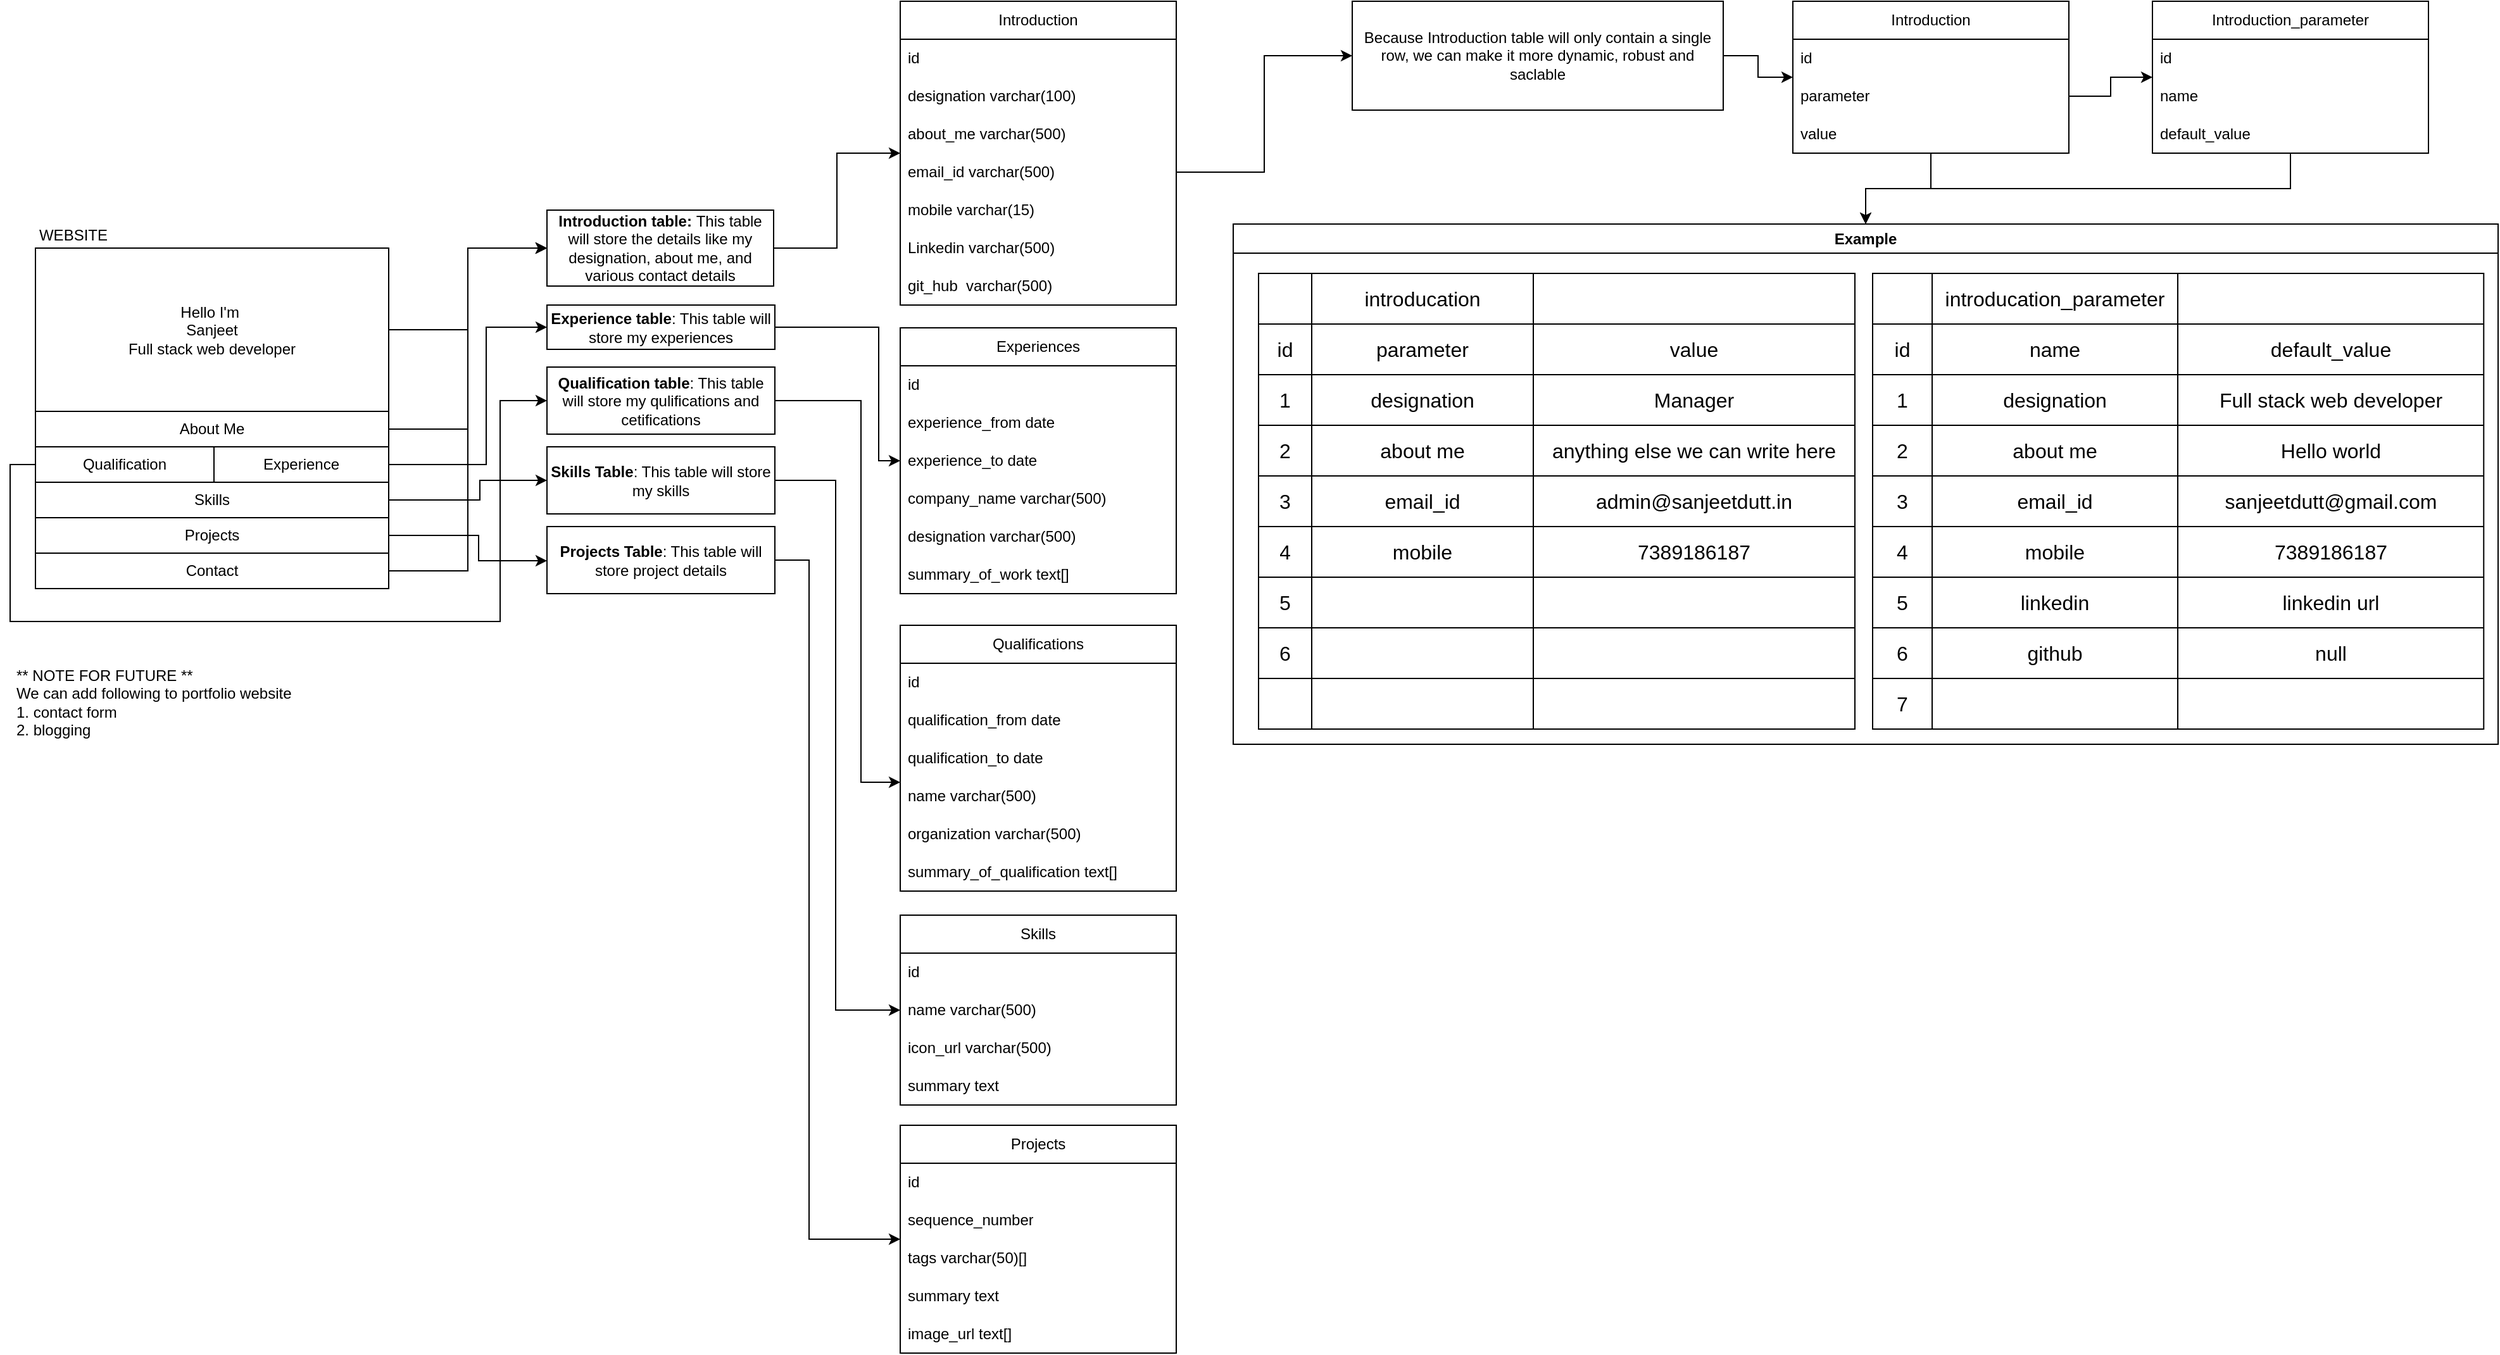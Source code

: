 <mxfile version="20.8.23" type="github">
  <diagram name="Page-1" id="Ujv4KCk9p_dzYKIpZMGY">
    <mxGraphModel dx="2903" dy="1485" grid="0" gridSize="10" guides="1" tooltips="1" connect="1" arrows="1" fold="1" page="0" pageScale="1" pageWidth="850" pageHeight="1100" math="0" shadow="0">
      <root>
        <mxCell id="0" />
        <mxCell id="1" parent="0" />
        <mxCell id="hCdEbCfftFfayXPtqMoT-12" style="edgeStyle=orthogonalEdgeStyle;rounded=0;orthogonalLoop=1;jettySize=auto;html=1;entryX=0;entryY=0.5;entryDx=0;entryDy=0;" edge="1" parent="1" source="hCdEbCfftFfayXPtqMoT-1" target="hCdEbCfftFfayXPtqMoT-11">
          <mxGeometry relative="1" as="geometry" />
        </mxCell>
        <mxCell id="hCdEbCfftFfayXPtqMoT-1" value="Hello I&#39;m&amp;nbsp;&lt;br&gt;Sanjeet&lt;br&gt;Full stack web developer" style="rounded=0;whiteSpace=wrap;html=1;" vertex="1" parent="1">
          <mxGeometry x="-39" y="117" width="279" height="129" as="geometry" />
        </mxCell>
        <mxCell id="hCdEbCfftFfayXPtqMoT-2" value="WEBSITE" style="text;html=1;strokeColor=none;fillColor=none;align=center;verticalAlign=middle;whiteSpace=wrap;rounded=0;" vertex="1" parent="1">
          <mxGeometry x="-39" y="92" width="60" height="30" as="geometry" />
        </mxCell>
        <mxCell id="hCdEbCfftFfayXPtqMoT-13" style="edgeStyle=orthogonalEdgeStyle;rounded=0;orthogonalLoop=1;jettySize=auto;html=1;entryX=0;entryY=0.5;entryDx=0;entryDy=0;" edge="1" parent="1" source="hCdEbCfftFfayXPtqMoT-3" target="hCdEbCfftFfayXPtqMoT-11">
          <mxGeometry relative="1" as="geometry" />
        </mxCell>
        <mxCell id="hCdEbCfftFfayXPtqMoT-3" value="About Me" style="rounded=0;whiteSpace=wrap;html=1;" vertex="1" parent="1">
          <mxGeometry x="-39" y="246" width="279" height="28" as="geometry" />
        </mxCell>
        <mxCell id="hCdEbCfftFfayXPtqMoT-20" style="edgeStyle=orthogonalEdgeStyle;rounded=0;orthogonalLoop=1;jettySize=auto;html=1;entryX=0;entryY=0.5;entryDx=0;entryDy=0;" edge="1" parent="1" source="hCdEbCfftFfayXPtqMoT-4" target="hCdEbCfftFfayXPtqMoT-19">
          <mxGeometry relative="1" as="geometry">
            <Array as="points">
              <mxPoint x="-59" y="288" />
              <mxPoint x="-59" y="412" />
              <mxPoint x="328" y="412" />
              <mxPoint x="328" y="238" />
            </Array>
          </mxGeometry>
        </mxCell>
        <mxCell id="hCdEbCfftFfayXPtqMoT-4" value="Qualification" style="rounded=0;whiteSpace=wrap;html=1;" vertex="1" parent="1">
          <mxGeometry x="-39" y="274" width="141" height="28" as="geometry" />
        </mxCell>
        <mxCell id="hCdEbCfftFfayXPtqMoT-18" style="edgeStyle=orthogonalEdgeStyle;rounded=0;orthogonalLoop=1;jettySize=auto;html=1;entryX=0;entryY=0.5;entryDx=0;entryDy=0;" edge="1" parent="1" source="hCdEbCfftFfayXPtqMoT-5" target="hCdEbCfftFfayXPtqMoT-17">
          <mxGeometry relative="1" as="geometry">
            <Array as="points">
              <mxPoint x="317" y="288" />
              <mxPoint x="317" y="180" />
            </Array>
          </mxGeometry>
        </mxCell>
        <mxCell id="hCdEbCfftFfayXPtqMoT-5" value="Experience" style="rounded=0;whiteSpace=wrap;html=1;" vertex="1" parent="1">
          <mxGeometry x="102" y="274" width="138" height="28" as="geometry" />
        </mxCell>
        <mxCell id="hCdEbCfftFfayXPtqMoT-23" style="edgeStyle=orthogonalEdgeStyle;rounded=0;orthogonalLoop=1;jettySize=auto;html=1;entryX=0;entryY=0.5;entryDx=0;entryDy=0;" edge="1" parent="1" source="hCdEbCfftFfayXPtqMoT-6" target="hCdEbCfftFfayXPtqMoT-21">
          <mxGeometry relative="1" as="geometry">
            <Array as="points">
              <mxPoint x="312" y="316" />
              <mxPoint x="312" y="300" />
            </Array>
          </mxGeometry>
        </mxCell>
        <mxCell id="hCdEbCfftFfayXPtqMoT-6" value="Skills" style="rounded=0;whiteSpace=wrap;html=1;" vertex="1" parent="1">
          <mxGeometry x="-39" y="302" width="279" height="28" as="geometry" />
        </mxCell>
        <mxCell id="hCdEbCfftFfayXPtqMoT-24" style="edgeStyle=orthogonalEdgeStyle;rounded=0;orthogonalLoop=1;jettySize=auto;html=1;" edge="1" parent="1" source="hCdEbCfftFfayXPtqMoT-7" target="hCdEbCfftFfayXPtqMoT-22">
          <mxGeometry relative="1" as="geometry">
            <Array as="points">
              <mxPoint x="311" y="344" />
              <mxPoint x="311" y="364" />
            </Array>
          </mxGeometry>
        </mxCell>
        <mxCell id="hCdEbCfftFfayXPtqMoT-7" value="Projects" style="rounded=0;whiteSpace=wrap;html=1;" vertex="1" parent="1">
          <mxGeometry x="-39" y="330" width="279" height="28" as="geometry" />
        </mxCell>
        <mxCell id="hCdEbCfftFfayXPtqMoT-16" style="edgeStyle=orthogonalEdgeStyle;rounded=0;orthogonalLoop=1;jettySize=auto;html=1;entryX=0;entryY=0.5;entryDx=0;entryDy=0;" edge="1" parent="1" source="hCdEbCfftFfayXPtqMoT-8" target="hCdEbCfftFfayXPtqMoT-11">
          <mxGeometry relative="1" as="geometry" />
        </mxCell>
        <mxCell id="hCdEbCfftFfayXPtqMoT-8" value="Contact" style="rounded=0;whiteSpace=wrap;html=1;" vertex="1" parent="1">
          <mxGeometry x="-39" y="358" width="279" height="28" as="geometry" />
        </mxCell>
        <mxCell id="hCdEbCfftFfayXPtqMoT-45" style="edgeStyle=orthogonalEdgeStyle;rounded=0;orthogonalLoop=1;jettySize=auto;html=1;" edge="1" parent="1" source="hCdEbCfftFfayXPtqMoT-11" target="hCdEbCfftFfayXPtqMoT-32">
          <mxGeometry relative="1" as="geometry" />
        </mxCell>
        <mxCell id="hCdEbCfftFfayXPtqMoT-11" value="&lt;b&gt;Introduction table: &lt;/b&gt;This table will store the details like my designation, about me, and various contact details" style="whiteSpace=wrap;html=1;rounded=0;" vertex="1" parent="1">
          <mxGeometry x="365" y="87" width="179" height="60" as="geometry" />
        </mxCell>
        <mxCell id="hCdEbCfftFfayXPtqMoT-55" style="edgeStyle=orthogonalEdgeStyle;rounded=0;orthogonalLoop=1;jettySize=auto;html=1;" edge="1" parent="1" source="hCdEbCfftFfayXPtqMoT-17" target="hCdEbCfftFfayXPtqMoT-46">
          <mxGeometry relative="1" as="geometry">
            <Array as="points">
              <mxPoint x="627" y="179" />
              <mxPoint x="627" y="285" />
            </Array>
          </mxGeometry>
        </mxCell>
        <mxCell id="hCdEbCfftFfayXPtqMoT-17" value="&lt;b&gt;Experience table&lt;/b&gt;: This table will store my experiences" style="whiteSpace=wrap;html=1;rounded=0;" vertex="1" parent="1">
          <mxGeometry x="365" y="162" width="180" height="35" as="geometry" />
        </mxCell>
        <mxCell id="hCdEbCfftFfayXPtqMoT-63" style="edgeStyle=orthogonalEdgeStyle;rounded=0;orthogonalLoop=1;jettySize=auto;html=1;" edge="1" parent="1" source="hCdEbCfftFfayXPtqMoT-19" target="hCdEbCfftFfayXPtqMoT-56">
          <mxGeometry relative="1" as="geometry">
            <Array as="points">
              <mxPoint x="613" y="237" />
              <mxPoint x="613" y="539" />
            </Array>
          </mxGeometry>
        </mxCell>
        <mxCell id="hCdEbCfftFfayXPtqMoT-19" value="&lt;b&gt;Qualification table&lt;/b&gt;: This table will store my qulifications and cetifications" style="whiteSpace=wrap;html=1;rounded=0;" vertex="1" parent="1">
          <mxGeometry x="365" y="211" width="180" height="53" as="geometry" />
        </mxCell>
        <mxCell id="hCdEbCfftFfayXPtqMoT-71" style="edgeStyle=orthogonalEdgeStyle;rounded=0;orthogonalLoop=1;jettySize=auto;html=1;" edge="1" parent="1" source="hCdEbCfftFfayXPtqMoT-21" target="hCdEbCfftFfayXPtqMoT-64">
          <mxGeometry relative="1" as="geometry">
            <Array as="points">
              <mxPoint x="593" y="300" />
              <mxPoint x="593" y="719" />
            </Array>
          </mxGeometry>
        </mxCell>
        <mxCell id="hCdEbCfftFfayXPtqMoT-21" value="&lt;b&gt;Skills Table&lt;/b&gt;: This table will store my skills" style="whiteSpace=wrap;html=1;rounded=0;" vertex="1" parent="1">
          <mxGeometry x="365" y="274" width="180" height="53" as="geometry" />
        </mxCell>
        <mxCell id="hCdEbCfftFfayXPtqMoT-78" style="edgeStyle=orthogonalEdgeStyle;rounded=0;orthogonalLoop=1;jettySize=auto;html=1;" edge="1" parent="1" source="hCdEbCfftFfayXPtqMoT-22" target="hCdEbCfftFfayXPtqMoT-72">
          <mxGeometry relative="1" as="geometry">
            <Array as="points">
              <mxPoint x="572" y="364" />
              <mxPoint x="572" y="900" />
            </Array>
          </mxGeometry>
        </mxCell>
        <mxCell id="hCdEbCfftFfayXPtqMoT-22" value="&lt;b&gt;Projects Table&lt;/b&gt;: This table will store project details" style="whiteSpace=wrap;html=1;rounded=0;" vertex="1" parent="1">
          <mxGeometry x="365" y="337" width="180" height="53" as="geometry" />
        </mxCell>
        <mxCell id="hCdEbCfftFfayXPtqMoT-25" value="** NOTE FOR FUTURE **&lt;br&gt;We can add following to portfolio website&lt;br&gt;1. contact form&lt;br&gt;2. blogging" style="text;html=1;strokeColor=none;fillColor=none;align=left;verticalAlign=middle;whiteSpace=wrap;rounded=0;" vertex="1" parent="1">
          <mxGeometry x="-56" y="426" width="347" height="100" as="geometry" />
        </mxCell>
        <mxCell id="hCdEbCfftFfayXPtqMoT-32" value="Introduction" style="swimlane;fontStyle=0;childLayout=stackLayout;horizontal=1;startSize=30;horizontalStack=0;resizeParent=1;resizeParentMax=0;resizeLast=0;collapsible=1;marginBottom=0;whiteSpace=wrap;html=1;" vertex="1" parent="1">
          <mxGeometry x="644" y="-78" width="218" height="240" as="geometry">
            <mxRectangle x="644" y="-78" width="98" height="30" as="alternateBounds" />
          </mxGeometry>
        </mxCell>
        <mxCell id="hCdEbCfftFfayXPtqMoT-33" value="id&lt;br&gt;" style="text;strokeColor=none;fillColor=none;align=left;verticalAlign=middle;spacingLeft=4;spacingRight=4;overflow=hidden;points=[[0,0.5],[1,0.5]];portConstraint=eastwest;rotatable=0;whiteSpace=wrap;html=1;" vertex="1" parent="hCdEbCfftFfayXPtqMoT-32">
          <mxGeometry y="30" width="218" height="30" as="geometry" />
        </mxCell>
        <mxCell id="hCdEbCfftFfayXPtqMoT-34" value="designation varchar(100)" style="text;strokeColor=none;fillColor=none;align=left;verticalAlign=middle;spacingLeft=4;spacingRight=4;overflow=hidden;points=[[0,0.5],[1,0.5]];portConstraint=eastwest;rotatable=0;whiteSpace=wrap;html=1;" vertex="1" parent="hCdEbCfftFfayXPtqMoT-32">
          <mxGeometry y="60" width="218" height="30" as="geometry" />
        </mxCell>
        <mxCell id="hCdEbCfftFfayXPtqMoT-39" value="about_me varchar(500)" style="text;strokeColor=none;fillColor=none;align=left;verticalAlign=middle;spacingLeft=4;spacingRight=4;overflow=hidden;points=[[0,0.5],[1,0.5]];portConstraint=eastwest;rotatable=0;whiteSpace=wrap;html=1;" vertex="1" parent="hCdEbCfftFfayXPtqMoT-32">
          <mxGeometry y="90" width="218" height="30" as="geometry" />
        </mxCell>
        <mxCell id="hCdEbCfftFfayXPtqMoT-40" value="email_id varchar(500)" style="text;strokeColor=none;fillColor=none;align=left;verticalAlign=middle;spacingLeft=4;spacingRight=4;overflow=hidden;points=[[0,0.5],[1,0.5]];portConstraint=eastwest;rotatable=0;whiteSpace=wrap;html=1;" vertex="1" parent="hCdEbCfftFfayXPtqMoT-32">
          <mxGeometry y="120" width="218" height="30" as="geometry" />
        </mxCell>
        <mxCell id="hCdEbCfftFfayXPtqMoT-41" value="mobile varchar(15)" style="text;strokeColor=none;fillColor=none;align=left;verticalAlign=middle;spacingLeft=4;spacingRight=4;overflow=hidden;points=[[0,0.5],[1,0.5]];portConstraint=eastwest;rotatable=0;whiteSpace=wrap;html=1;" vertex="1" parent="hCdEbCfftFfayXPtqMoT-32">
          <mxGeometry y="150" width="218" height="30" as="geometry" />
        </mxCell>
        <mxCell id="hCdEbCfftFfayXPtqMoT-42" value="Linkedin varchar(500)" style="text;strokeColor=none;fillColor=none;align=left;verticalAlign=middle;spacingLeft=4;spacingRight=4;overflow=hidden;points=[[0,0.5],[1,0.5]];portConstraint=eastwest;rotatable=0;whiteSpace=wrap;html=1;" vertex="1" parent="hCdEbCfftFfayXPtqMoT-32">
          <mxGeometry y="180" width="218" height="30" as="geometry" />
        </mxCell>
        <mxCell id="hCdEbCfftFfayXPtqMoT-43" value="git_hub&amp;nbsp; varchar(500)" style="text;strokeColor=none;fillColor=none;align=left;verticalAlign=middle;spacingLeft=4;spacingRight=4;overflow=hidden;points=[[0,0.5],[1,0.5]];portConstraint=eastwest;rotatable=0;whiteSpace=wrap;html=1;" vertex="1" parent="hCdEbCfftFfayXPtqMoT-32">
          <mxGeometry y="210" width="218" height="30" as="geometry" />
        </mxCell>
        <mxCell id="hCdEbCfftFfayXPtqMoT-46" value="Experiences" style="swimlane;fontStyle=0;childLayout=stackLayout;horizontal=1;startSize=30;horizontalStack=0;resizeParent=1;resizeParentMax=0;resizeLast=0;collapsible=1;marginBottom=0;whiteSpace=wrap;html=1;" vertex="1" parent="1">
          <mxGeometry x="644" y="180" width="218" height="210" as="geometry">
            <mxRectangle x="644" y="-78" width="98" height="30" as="alternateBounds" />
          </mxGeometry>
        </mxCell>
        <mxCell id="hCdEbCfftFfayXPtqMoT-47" value="id&lt;br&gt;" style="text;strokeColor=none;fillColor=none;align=left;verticalAlign=middle;spacingLeft=4;spacingRight=4;overflow=hidden;points=[[0,0.5],[1,0.5]];portConstraint=eastwest;rotatable=0;whiteSpace=wrap;html=1;" vertex="1" parent="hCdEbCfftFfayXPtqMoT-46">
          <mxGeometry y="30" width="218" height="30" as="geometry" />
        </mxCell>
        <mxCell id="hCdEbCfftFfayXPtqMoT-48" value="experience_from date" style="text;strokeColor=none;fillColor=none;align=left;verticalAlign=middle;spacingLeft=4;spacingRight=4;overflow=hidden;points=[[0,0.5],[1,0.5]];portConstraint=eastwest;rotatable=0;whiteSpace=wrap;html=1;" vertex="1" parent="hCdEbCfftFfayXPtqMoT-46">
          <mxGeometry y="60" width="218" height="30" as="geometry" />
        </mxCell>
        <mxCell id="hCdEbCfftFfayXPtqMoT-54" value="experience_to date" style="text;strokeColor=none;fillColor=none;align=left;verticalAlign=middle;spacingLeft=4;spacingRight=4;overflow=hidden;points=[[0,0.5],[1,0.5]];portConstraint=eastwest;rotatable=0;whiteSpace=wrap;html=1;" vertex="1" parent="hCdEbCfftFfayXPtqMoT-46">
          <mxGeometry y="90" width="218" height="30" as="geometry" />
        </mxCell>
        <mxCell id="hCdEbCfftFfayXPtqMoT-49" value="company_name varchar(500)" style="text;strokeColor=none;fillColor=none;align=left;verticalAlign=middle;spacingLeft=4;spacingRight=4;overflow=hidden;points=[[0,0.5],[1,0.5]];portConstraint=eastwest;rotatable=0;whiteSpace=wrap;html=1;" vertex="1" parent="hCdEbCfftFfayXPtqMoT-46">
          <mxGeometry y="120" width="218" height="30" as="geometry" />
        </mxCell>
        <mxCell id="hCdEbCfftFfayXPtqMoT-50" value="designation varchar(500)" style="text;strokeColor=none;fillColor=none;align=left;verticalAlign=middle;spacingLeft=4;spacingRight=4;overflow=hidden;points=[[0,0.5],[1,0.5]];portConstraint=eastwest;rotatable=0;whiteSpace=wrap;html=1;" vertex="1" parent="hCdEbCfftFfayXPtqMoT-46">
          <mxGeometry y="150" width="218" height="30" as="geometry" />
        </mxCell>
        <mxCell id="hCdEbCfftFfayXPtqMoT-51" value="summary_of_work text[]" style="text;strokeColor=none;fillColor=none;align=left;verticalAlign=middle;spacingLeft=4;spacingRight=4;overflow=hidden;points=[[0,0.5],[1,0.5]];portConstraint=eastwest;rotatable=0;whiteSpace=wrap;html=1;" vertex="1" parent="hCdEbCfftFfayXPtqMoT-46">
          <mxGeometry y="180" width="218" height="30" as="geometry" />
        </mxCell>
        <mxCell id="hCdEbCfftFfayXPtqMoT-56" value="Qualifications" style="swimlane;fontStyle=0;childLayout=stackLayout;horizontal=1;startSize=30;horizontalStack=0;resizeParent=1;resizeParentMax=0;resizeLast=0;collapsible=1;marginBottom=0;whiteSpace=wrap;html=1;" vertex="1" parent="1">
          <mxGeometry x="644" y="415" width="218" height="210" as="geometry">
            <mxRectangle x="644" y="-78" width="98" height="30" as="alternateBounds" />
          </mxGeometry>
        </mxCell>
        <mxCell id="hCdEbCfftFfayXPtqMoT-57" value="id&lt;br&gt;" style="text;strokeColor=none;fillColor=none;align=left;verticalAlign=middle;spacingLeft=4;spacingRight=4;overflow=hidden;points=[[0,0.5],[1,0.5]];portConstraint=eastwest;rotatable=0;whiteSpace=wrap;html=1;" vertex="1" parent="hCdEbCfftFfayXPtqMoT-56">
          <mxGeometry y="30" width="218" height="30" as="geometry" />
        </mxCell>
        <mxCell id="hCdEbCfftFfayXPtqMoT-58" value="qualification_from date" style="text;strokeColor=none;fillColor=none;align=left;verticalAlign=middle;spacingLeft=4;spacingRight=4;overflow=hidden;points=[[0,0.5],[1,0.5]];portConstraint=eastwest;rotatable=0;whiteSpace=wrap;html=1;" vertex="1" parent="hCdEbCfftFfayXPtqMoT-56">
          <mxGeometry y="60" width="218" height="30" as="geometry" />
        </mxCell>
        <mxCell id="hCdEbCfftFfayXPtqMoT-59" value="qualification_to date" style="text;strokeColor=none;fillColor=none;align=left;verticalAlign=middle;spacingLeft=4;spacingRight=4;overflow=hidden;points=[[0,0.5],[1,0.5]];portConstraint=eastwest;rotatable=0;whiteSpace=wrap;html=1;" vertex="1" parent="hCdEbCfftFfayXPtqMoT-56">
          <mxGeometry y="90" width="218" height="30" as="geometry" />
        </mxCell>
        <mxCell id="hCdEbCfftFfayXPtqMoT-60" value="name varchar(500)" style="text;strokeColor=none;fillColor=none;align=left;verticalAlign=middle;spacingLeft=4;spacingRight=4;overflow=hidden;points=[[0,0.5],[1,0.5]];portConstraint=eastwest;rotatable=0;whiteSpace=wrap;html=1;" vertex="1" parent="hCdEbCfftFfayXPtqMoT-56">
          <mxGeometry y="120" width="218" height="30" as="geometry" />
        </mxCell>
        <mxCell id="hCdEbCfftFfayXPtqMoT-61" value="organization varchar(500)" style="text;strokeColor=none;fillColor=none;align=left;verticalAlign=middle;spacingLeft=4;spacingRight=4;overflow=hidden;points=[[0,0.5],[1,0.5]];portConstraint=eastwest;rotatable=0;whiteSpace=wrap;html=1;" vertex="1" parent="hCdEbCfftFfayXPtqMoT-56">
          <mxGeometry y="150" width="218" height="30" as="geometry" />
        </mxCell>
        <mxCell id="hCdEbCfftFfayXPtqMoT-62" value="summary_of_qualification text[]" style="text;strokeColor=none;fillColor=none;align=left;verticalAlign=middle;spacingLeft=4;spacingRight=4;overflow=hidden;points=[[0,0.5],[1,0.5]];portConstraint=eastwest;rotatable=0;whiteSpace=wrap;html=1;" vertex="1" parent="hCdEbCfftFfayXPtqMoT-56">
          <mxGeometry y="180" width="218" height="30" as="geometry" />
        </mxCell>
        <mxCell id="hCdEbCfftFfayXPtqMoT-64" value="Skills" style="swimlane;fontStyle=0;childLayout=stackLayout;horizontal=1;startSize=30;horizontalStack=0;resizeParent=1;resizeParentMax=0;resizeLast=0;collapsible=1;marginBottom=0;whiteSpace=wrap;html=1;" vertex="1" parent="1">
          <mxGeometry x="644" y="644" width="218" height="150" as="geometry">
            <mxRectangle x="644" y="-78" width="98" height="30" as="alternateBounds" />
          </mxGeometry>
        </mxCell>
        <mxCell id="hCdEbCfftFfayXPtqMoT-65" value="id&lt;br&gt;" style="text;strokeColor=none;fillColor=none;align=left;verticalAlign=middle;spacingLeft=4;spacingRight=4;overflow=hidden;points=[[0,0.5],[1,0.5]];portConstraint=eastwest;rotatable=0;whiteSpace=wrap;html=1;" vertex="1" parent="hCdEbCfftFfayXPtqMoT-64">
          <mxGeometry y="30" width="218" height="30" as="geometry" />
        </mxCell>
        <mxCell id="hCdEbCfftFfayXPtqMoT-68" value="name varchar(500)" style="text;strokeColor=none;fillColor=none;align=left;verticalAlign=middle;spacingLeft=4;spacingRight=4;overflow=hidden;points=[[0,0.5],[1,0.5]];portConstraint=eastwest;rotatable=0;whiteSpace=wrap;html=1;" vertex="1" parent="hCdEbCfftFfayXPtqMoT-64">
          <mxGeometry y="60" width="218" height="30" as="geometry" />
        </mxCell>
        <mxCell id="hCdEbCfftFfayXPtqMoT-69" value="icon_url varchar(500)" style="text;strokeColor=none;fillColor=none;align=left;verticalAlign=middle;spacingLeft=4;spacingRight=4;overflow=hidden;points=[[0,0.5],[1,0.5]];portConstraint=eastwest;rotatable=0;whiteSpace=wrap;html=1;" vertex="1" parent="hCdEbCfftFfayXPtqMoT-64">
          <mxGeometry y="90" width="218" height="30" as="geometry" />
        </mxCell>
        <mxCell id="hCdEbCfftFfayXPtqMoT-70" value="summary text" style="text;strokeColor=none;fillColor=none;align=left;verticalAlign=middle;spacingLeft=4;spacingRight=4;overflow=hidden;points=[[0,0.5],[1,0.5]];portConstraint=eastwest;rotatable=0;whiteSpace=wrap;html=1;" vertex="1" parent="hCdEbCfftFfayXPtqMoT-64">
          <mxGeometry y="120" width="218" height="30" as="geometry" />
        </mxCell>
        <mxCell id="hCdEbCfftFfayXPtqMoT-72" value="Projects" style="swimlane;fontStyle=0;childLayout=stackLayout;horizontal=1;startSize=30;horizontalStack=0;resizeParent=1;resizeParentMax=0;resizeLast=0;collapsible=1;marginBottom=0;whiteSpace=wrap;html=1;" vertex="1" parent="1">
          <mxGeometry x="644" y="810" width="218" height="180" as="geometry">
            <mxRectangle x="644" y="-78" width="98" height="30" as="alternateBounds" />
          </mxGeometry>
        </mxCell>
        <mxCell id="hCdEbCfftFfayXPtqMoT-73" value="id&lt;br&gt;" style="text;strokeColor=none;fillColor=none;align=left;verticalAlign=middle;spacingLeft=4;spacingRight=4;overflow=hidden;points=[[0,0.5],[1,0.5]];portConstraint=eastwest;rotatable=0;whiteSpace=wrap;html=1;" vertex="1" parent="hCdEbCfftFfayXPtqMoT-72">
          <mxGeometry y="30" width="218" height="30" as="geometry" />
        </mxCell>
        <mxCell id="hCdEbCfftFfayXPtqMoT-74" value="sequence_number" style="text;strokeColor=none;fillColor=none;align=left;verticalAlign=middle;spacingLeft=4;spacingRight=4;overflow=hidden;points=[[0,0.5],[1,0.5]];portConstraint=eastwest;rotatable=0;whiteSpace=wrap;html=1;" vertex="1" parent="hCdEbCfftFfayXPtqMoT-72">
          <mxGeometry y="60" width="218" height="30" as="geometry" />
        </mxCell>
        <mxCell id="hCdEbCfftFfayXPtqMoT-75" value="tags varchar(50)[]" style="text;strokeColor=none;fillColor=none;align=left;verticalAlign=middle;spacingLeft=4;spacingRight=4;overflow=hidden;points=[[0,0.5],[1,0.5]];portConstraint=eastwest;rotatable=0;whiteSpace=wrap;html=1;" vertex="1" parent="hCdEbCfftFfayXPtqMoT-72">
          <mxGeometry y="90" width="218" height="30" as="geometry" />
        </mxCell>
        <mxCell id="hCdEbCfftFfayXPtqMoT-76" value="summary text" style="text;strokeColor=none;fillColor=none;align=left;verticalAlign=middle;spacingLeft=4;spacingRight=4;overflow=hidden;points=[[0,0.5],[1,0.5]];portConstraint=eastwest;rotatable=0;whiteSpace=wrap;html=1;" vertex="1" parent="hCdEbCfftFfayXPtqMoT-72">
          <mxGeometry y="120" width="218" height="30" as="geometry" />
        </mxCell>
        <mxCell id="hCdEbCfftFfayXPtqMoT-77" value="image_url text[]" style="text;strokeColor=none;fillColor=none;align=left;verticalAlign=middle;spacingLeft=4;spacingRight=4;overflow=hidden;points=[[0,0.5],[1,0.5]];portConstraint=eastwest;rotatable=0;whiteSpace=wrap;html=1;" vertex="1" parent="hCdEbCfftFfayXPtqMoT-72">
          <mxGeometry y="150" width="218" height="30" as="geometry" />
        </mxCell>
        <mxCell id="hCdEbCfftFfayXPtqMoT-95" style="edgeStyle=orthogonalEdgeStyle;rounded=0;orthogonalLoop=1;jettySize=auto;html=1;" edge="1" parent="1" source="hCdEbCfftFfayXPtqMoT-80" target="hCdEbCfftFfayXPtqMoT-82">
          <mxGeometry relative="1" as="geometry" />
        </mxCell>
        <mxCell id="hCdEbCfftFfayXPtqMoT-80" value="Because Introduction table will only contain a single row, we can make it more dynamic, robust and saclable" style="whiteSpace=wrap;html=1;fontStyle=0;startSize=30;" vertex="1" parent="1">
          <mxGeometry x="1001" y="-78" width="293" height="86" as="geometry" />
        </mxCell>
        <mxCell id="hCdEbCfftFfayXPtqMoT-81" style="edgeStyle=orthogonalEdgeStyle;rounded=0;orthogonalLoop=1;jettySize=auto;html=1;entryX=0;entryY=0.5;entryDx=0;entryDy=0;" edge="1" parent="1" source="hCdEbCfftFfayXPtqMoT-40" target="hCdEbCfftFfayXPtqMoT-80">
          <mxGeometry relative="1" as="geometry" />
        </mxCell>
        <mxCell id="hCdEbCfftFfayXPtqMoT-97" style="edgeStyle=orthogonalEdgeStyle;rounded=0;orthogonalLoop=1;jettySize=auto;html=1;" edge="1" parent="1" source="hCdEbCfftFfayXPtqMoT-82" target="hCdEbCfftFfayXPtqMoT-96">
          <mxGeometry relative="1" as="geometry" />
        </mxCell>
        <mxCell id="hCdEbCfftFfayXPtqMoT-82" value="Introduction" style="swimlane;fontStyle=0;childLayout=stackLayout;horizontal=1;startSize=30;horizontalStack=0;resizeParent=1;resizeParentMax=0;resizeLast=0;collapsible=1;marginBottom=0;whiteSpace=wrap;html=1;" vertex="1" parent="1">
          <mxGeometry x="1349" y="-78" width="218" height="120" as="geometry">
            <mxRectangle x="644" y="-78" width="98" height="30" as="alternateBounds" />
          </mxGeometry>
        </mxCell>
        <mxCell id="hCdEbCfftFfayXPtqMoT-83" value="id&lt;br&gt;" style="text;strokeColor=none;fillColor=none;align=left;verticalAlign=middle;spacingLeft=4;spacingRight=4;overflow=hidden;points=[[0,0.5],[1,0.5]];portConstraint=eastwest;rotatable=0;whiteSpace=wrap;html=1;" vertex="1" parent="hCdEbCfftFfayXPtqMoT-82">
          <mxGeometry y="30" width="218" height="30" as="geometry" />
        </mxCell>
        <mxCell id="hCdEbCfftFfayXPtqMoT-84" value="parameter" style="text;strokeColor=none;fillColor=none;align=left;verticalAlign=middle;spacingLeft=4;spacingRight=4;overflow=hidden;points=[[0,0.5],[1,0.5]];portConstraint=eastwest;rotatable=0;whiteSpace=wrap;html=1;" vertex="1" parent="hCdEbCfftFfayXPtqMoT-82">
          <mxGeometry y="60" width="218" height="30" as="geometry" />
        </mxCell>
        <mxCell id="hCdEbCfftFfayXPtqMoT-85" value="value" style="text;strokeColor=none;fillColor=none;align=left;verticalAlign=middle;spacingLeft=4;spacingRight=4;overflow=hidden;points=[[0,0.5],[1,0.5]];portConstraint=eastwest;rotatable=0;whiteSpace=wrap;html=1;" vertex="1" parent="hCdEbCfftFfayXPtqMoT-82">
          <mxGeometry y="90" width="218" height="30" as="geometry" />
        </mxCell>
        <mxCell id="hCdEbCfftFfayXPtqMoT-98" style="edgeStyle=orthogonalEdgeStyle;rounded=0;orthogonalLoop=1;jettySize=auto;html=1;entryX=0.5;entryY=0;entryDx=0;entryDy=0;" edge="1" parent="1" source="hCdEbCfftFfayXPtqMoT-90" target="hCdEbCfftFfayXPtqMoT-96">
          <mxGeometry relative="1" as="geometry" />
        </mxCell>
        <mxCell id="hCdEbCfftFfayXPtqMoT-90" value="Introduction_parameter" style="swimlane;fontStyle=0;childLayout=stackLayout;horizontal=1;startSize=30;horizontalStack=0;resizeParent=1;resizeParentMax=0;resizeLast=0;collapsible=1;marginBottom=0;whiteSpace=wrap;html=1;" vertex="1" parent="1">
          <mxGeometry x="1633" y="-78" width="218" height="120" as="geometry">
            <mxRectangle x="644" y="-78" width="98" height="30" as="alternateBounds" />
          </mxGeometry>
        </mxCell>
        <mxCell id="hCdEbCfftFfayXPtqMoT-91" value="id&lt;br&gt;" style="text;strokeColor=none;fillColor=none;align=left;verticalAlign=middle;spacingLeft=4;spacingRight=4;overflow=hidden;points=[[0,0.5],[1,0.5]];portConstraint=eastwest;rotatable=0;whiteSpace=wrap;html=1;" vertex="1" parent="hCdEbCfftFfayXPtqMoT-90">
          <mxGeometry y="30" width="218" height="30" as="geometry" />
        </mxCell>
        <mxCell id="hCdEbCfftFfayXPtqMoT-92" value="name" style="text;strokeColor=none;fillColor=none;align=left;verticalAlign=middle;spacingLeft=4;spacingRight=4;overflow=hidden;points=[[0,0.5],[1,0.5]];portConstraint=eastwest;rotatable=0;whiteSpace=wrap;html=1;" vertex="1" parent="hCdEbCfftFfayXPtqMoT-90">
          <mxGeometry y="60" width="218" height="30" as="geometry" />
        </mxCell>
        <mxCell id="hCdEbCfftFfayXPtqMoT-93" value="default_value" style="text;strokeColor=none;fillColor=none;align=left;verticalAlign=middle;spacingLeft=4;spacingRight=4;overflow=hidden;points=[[0,0.5],[1,0.5]];portConstraint=eastwest;rotatable=0;whiteSpace=wrap;html=1;" vertex="1" parent="hCdEbCfftFfayXPtqMoT-90">
          <mxGeometry y="90" width="218" height="30" as="geometry" />
        </mxCell>
        <mxCell id="hCdEbCfftFfayXPtqMoT-94" style="edgeStyle=orthogonalEdgeStyle;rounded=0;orthogonalLoop=1;jettySize=auto;html=1;" edge="1" parent="1" source="hCdEbCfftFfayXPtqMoT-84" target="hCdEbCfftFfayXPtqMoT-90">
          <mxGeometry relative="1" as="geometry" />
        </mxCell>
        <mxCell id="hCdEbCfftFfayXPtqMoT-96" value="Example" style="swimlane;whiteSpace=wrap;html=1;" vertex="1" parent="1">
          <mxGeometry x="907" y="98" width="999" height="411" as="geometry" />
        </mxCell>
        <mxCell id="hCdEbCfftFfayXPtqMoT-99" value="" style="shape=table;startSize=0;container=1;collapsible=0;childLayout=tableLayout;fontSize=16;" vertex="1" parent="hCdEbCfftFfayXPtqMoT-96">
          <mxGeometry x="20" y="39" width="471" height="360" as="geometry" />
        </mxCell>
        <mxCell id="hCdEbCfftFfayXPtqMoT-100" value="" style="shape=tableRow;horizontal=0;startSize=0;swimlaneHead=0;swimlaneBody=0;strokeColor=inherit;top=0;left=0;bottom=0;right=0;collapsible=0;dropTarget=0;fillColor=none;points=[[0,0.5],[1,0.5]];portConstraint=eastwest;fontSize=16;" vertex="1" parent="hCdEbCfftFfayXPtqMoT-99">
          <mxGeometry width="471" height="40" as="geometry" />
        </mxCell>
        <mxCell id="hCdEbCfftFfayXPtqMoT-101" value="" style="shape=partialRectangle;html=1;whiteSpace=wrap;connectable=0;strokeColor=inherit;overflow=hidden;fillColor=none;top=0;left=0;bottom=0;right=0;pointerEvents=1;fontSize=16;" vertex="1" parent="hCdEbCfftFfayXPtqMoT-100">
          <mxGeometry width="42" height="40" as="geometry">
            <mxRectangle width="42" height="40" as="alternateBounds" />
          </mxGeometry>
        </mxCell>
        <mxCell id="hCdEbCfftFfayXPtqMoT-102" value="introducation" style="shape=partialRectangle;html=1;whiteSpace=wrap;connectable=0;strokeColor=inherit;overflow=hidden;fillColor=none;top=0;left=0;bottom=0;right=0;pointerEvents=1;fontSize=16;" vertex="1" parent="hCdEbCfftFfayXPtqMoT-100">
          <mxGeometry x="42" width="175" height="40" as="geometry">
            <mxRectangle width="175" height="40" as="alternateBounds" />
          </mxGeometry>
        </mxCell>
        <mxCell id="hCdEbCfftFfayXPtqMoT-103" value="" style="shape=partialRectangle;html=1;whiteSpace=wrap;connectable=0;strokeColor=inherit;overflow=hidden;fillColor=none;top=0;left=0;bottom=0;right=0;pointerEvents=1;fontSize=16;" vertex="1" parent="hCdEbCfftFfayXPtqMoT-100">
          <mxGeometry x="217" width="254" height="40" as="geometry">
            <mxRectangle width="254" height="40" as="alternateBounds" />
          </mxGeometry>
        </mxCell>
        <mxCell id="hCdEbCfftFfayXPtqMoT-104" value="" style="shape=tableRow;horizontal=0;startSize=0;swimlaneHead=0;swimlaneBody=0;strokeColor=inherit;top=0;left=0;bottom=0;right=0;collapsible=0;dropTarget=0;fillColor=none;points=[[0,0.5],[1,0.5]];portConstraint=eastwest;fontSize=16;" vertex="1" parent="hCdEbCfftFfayXPtqMoT-99">
          <mxGeometry y="40" width="471" height="40" as="geometry" />
        </mxCell>
        <mxCell id="hCdEbCfftFfayXPtqMoT-105" value="id" style="shape=partialRectangle;html=1;whiteSpace=wrap;connectable=0;strokeColor=inherit;overflow=hidden;fillColor=none;top=0;left=0;bottom=0;right=0;pointerEvents=1;fontSize=16;" vertex="1" parent="hCdEbCfftFfayXPtqMoT-104">
          <mxGeometry width="42" height="40" as="geometry">
            <mxRectangle width="42" height="40" as="alternateBounds" />
          </mxGeometry>
        </mxCell>
        <mxCell id="hCdEbCfftFfayXPtqMoT-106" value="parameter" style="shape=partialRectangle;html=1;whiteSpace=wrap;connectable=0;strokeColor=inherit;overflow=hidden;fillColor=none;top=0;left=0;bottom=0;right=0;pointerEvents=1;fontSize=16;" vertex="1" parent="hCdEbCfftFfayXPtqMoT-104">
          <mxGeometry x="42" width="175" height="40" as="geometry">
            <mxRectangle width="175" height="40" as="alternateBounds" />
          </mxGeometry>
        </mxCell>
        <mxCell id="hCdEbCfftFfayXPtqMoT-107" value="value" style="shape=partialRectangle;html=1;whiteSpace=wrap;connectable=0;strokeColor=inherit;overflow=hidden;fillColor=none;top=0;left=0;bottom=0;right=0;pointerEvents=1;fontSize=16;" vertex="1" parent="hCdEbCfftFfayXPtqMoT-104">
          <mxGeometry x="217" width="254" height="40" as="geometry">
            <mxRectangle width="254" height="40" as="alternateBounds" />
          </mxGeometry>
        </mxCell>
        <mxCell id="hCdEbCfftFfayXPtqMoT-108" value="" style="shape=tableRow;horizontal=0;startSize=0;swimlaneHead=0;swimlaneBody=0;strokeColor=inherit;top=0;left=0;bottom=0;right=0;collapsible=0;dropTarget=0;fillColor=none;points=[[0,0.5],[1,0.5]];portConstraint=eastwest;fontSize=16;" vertex="1" parent="hCdEbCfftFfayXPtqMoT-99">
          <mxGeometry y="80" width="471" height="40" as="geometry" />
        </mxCell>
        <mxCell id="hCdEbCfftFfayXPtqMoT-109" value="1" style="shape=partialRectangle;html=1;whiteSpace=wrap;connectable=0;strokeColor=inherit;overflow=hidden;fillColor=none;top=0;left=0;bottom=0;right=0;pointerEvents=1;fontSize=16;" vertex="1" parent="hCdEbCfftFfayXPtqMoT-108">
          <mxGeometry width="42" height="40" as="geometry">
            <mxRectangle width="42" height="40" as="alternateBounds" />
          </mxGeometry>
        </mxCell>
        <mxCell id="hCdEbCfftFfayXPtqMoT-110" value="designation" style="shape=partialRectangle;html=1;whiteSpace=wrap;connectable=0;strokeColor=inherit;overflow=hidden;fillColor=none;top=0;left=0;bottom=0;right=0;pointerEvents=1;fontSize=16;" vertex="1" parent="hCdEbCfftFfayXPtqMoT-108">
          <mxGeometry x="42" width="175" height="40" as="geometry">
            <mxRectangle width="175" height="40" as="alternateBounds" />
          </mxGeometry>
        </mxCell>
        <mxCell id="hCdEbCfftFfayXPtqMoT-111" value="Manager" style="shape=partialRectangle;html=1;whiteSpace=wrap;connectable=0;strokeColor=inherit;overflow=hidden;fillColor=none;top=0;left=0;bottom=0;right=0;pointerEvents=1;fontSize=16;" vertex="1" parent="hCdEbCfftFfayXPtqMoT-108">
          <mxGeometry x="217" width="254" height="40" as="geometry">
            <mxRectangle width="254" height="40" as="alternateBounds" />
          </mxGeometry>
        </mxCell>
        <mxCell id="hCdEbCfftFfayXPtqMoT-125" value="" style="shape=tableRow;horizontal=0;startSize=0;swimlaneHead=0;swimlaneBody=0;strokeColor=inherit;top=0;left=0;bottom=0;right=0;collapsible=0;dropTarget=0;fillColor=none;points=[[0,0.5],[1,0.5]];portConstraint=eastwest;fontSize=16;" vertex="1" parent="hCdEbCfftFfayXPtqMoT-99">
          <mxGeometry y="120" width="471" height="40" as="geometry" />
        </mxCell>
        <mxCell id="hCdEbCfftFfayXPtqMoT-126" value="2" style="shape=partialRectangle;html=1;whiteSpace=wrap;connectable=0;strokeColor=inherit;overflow=hidden;fillColor=none;top=0;left=0;bottom=0;right=0;pointerEvents=1;fontSize=16;" vertex="1" parent="hCdEbCfftFfayXPtqMoT-125">
          <mxGeometry width="42" height="40" as="geometry">
            <mxRectangle width="42" height="40" as="alternateBounds" />
          </mxGeometry>
        </mxCell>
        <mxCell id="hCdEbCfftFfayXPtqMoT-127" value="about me" style="shape=partialRectangle;html=1;whiteSpace=wrap;connectable=0;strokeColor=inherit;overflow=hidden;fillColor=none;top=0;left=0;bottom=0;right=0;pointerEvents=1;fontSize=16;" vertex="1" parent="hCdEbCfftFfayXPtqMoT-125">
          <mxGeometry x="42" width="175" height="40" as="geometry">
            <mxRectangle width="175" height="40" as="alternateBounds" />
          </mxGeometry>
        </mxCell>
        <mxCell id="hCdEbCfftFfayXPtqMoT-128" value="anything else we can write here" style="shape=partialRectangle;html=1;whiteSpace=wrap;connectable=0;strokeColor=inherit;overflow=hidden;fillColor=none;top=0;left=0;bottom=0;right=0;pointerEvents=1;fontSize=16;" vertex="1" parent="hCdEbCfftFfayXPtqMoT-125">
          <mxGeometry x="217" width="254" height="40" as="geometry">
            <mxRectangle width="254" height="40" as="alternateBounds" />
          </mxGeometry>
        </mxCell>
        <mxCell id="hCdEbCfftFfayXPtqMoT-129" value="" style="shape=tableRow;horizontal=0;startSize=0;swimlaneHead=0;swimlaneBody=0;strokeColor=inherit;top=0;left=0;bottom=0;right=0;collapsible=0;dropTarget=0;fillColor=none;points=[[0,0.5],[1,0.5]];portConstraint=eastwest;fontSize=16;" vertex="1" parent="hCdEbCfftFfayXPtqMoT-99">
          <mxGeometry y="160" width="471" height="40" as="geometry" />
        </mxCell>
        <mxCell id="hCdEbCfftFfayXPtqMoT-130" value="3" style="shape=partialRectangle;html=1;whiteSpace=wrap;connectable=0;strokeColor=inherit;overflow=hidden;fillColor=none;top=0;left=0;bottom=0;right=0;pointerEvents=1;fontSize=16;" vertex="1" parent="hCdEbCfftFfayXPtqMoT-129">
          <mxGeometry width="42" height="40" as="geometry">
            <mxRectangle width="42" height="40" as="alternateBounds" />
          </mxGeometry>
        </mxCell>
        <mxCell id="hCdEbCfftFfayXPtqMoT-131" value="email_id" style="shape=partialRectangle;html=1;whiteSpace=wrap;connectable=0;strokeColor=inherit;overflow=hidden;fillColor=none;top=0;left=0;bottom=0;right=0;pointerEvents=1;fontSize=16;" vertex="1" parent="hCdEbCfftFfayXPtqMoT-129">
          <mxGeometry x="42" width="175" height="40" as="geometry">
            <mxRectangle width="175" height="40" as="alternateBounds" />
          </mxGeometry>
        </mxCell>
        <mxCell id="hCdEbCfftFfayXPtqMoT-132" value="admin@sanjeetdutt.in" style="shape=partialRectangle;html=1;whiteSpace=wrap;connectable=0;strokeColor=inherit;overflow=hidden;fillColor=none;top=0;left=0;bottom=0;right=0;pointerEvents=1;fontSize=16;" vertex="1" parent="hCdEbCfftFfayXPtqMoT-129">
          <mxGeometry x="217" width="254" height="40" as="geometry">
            <mxRectangle width="254" height="40" as="alternateBounds" />
          </mxGeometry>
        </mxCell>
        <mxCell id="hCdEbCfftFfayXPtqMoT-133" value="" style="shape=tableRow;horizontal=0;startSize=0;swimlaneHead=0;swimlaneBody=0;strokeColor=inherit;top=0;left=0;bottom=0;right=0;collapsible=0;dropTarget=0;fillColor=none;points=[[0,0.5],[1,0.5]];portConstraint=eastwest;fontSize=16;" vertex="1" parent="hCdEbCfftFfayXPtqMoT-99">
          <mxGeometry y="200" width="471" height="40" as="geometry" />
        </mxCell>
        <mxCell id="hCdEbCfftFfayXPtqMoT-134" value="4" style="shape=partialRectangle;html=1;whiteSpace=wrap;connectable=0;strokeColor=inherit;overflow=hidden;fillColor=none;top=0;left=0;bottom=0;right=0;pointerEvents=1;fontSize=16;" vertex="1" parent="hCdEbCfftFfayXPtqMoT-133">
          <mxGeometry width="42" height="40" as="geometry">
            <mxRectangle width="42" height="40" as="alternateBounds" />
          </mxGeometry>
        </mxCell>
        <mxCell id="hCdEbCfftFfayXPtqMoT-135" value="mobile" style="shape=partialRectangle;html=1;whiteSpace=wrap;connectable=0;strokeColor=inherit;overflow=hidden;fillColor=none;top=0;left=0;bottom=0;right=0;pointerEvents=1;fontSize=16;" vertex="1" parent="hCdEbCfftFfayXPtqMoT-133">
          <mxGeometry x="42" width="175" height="40" as="geometry">
            <mxRectangle width="175" height="40" as="alternateBounds" />
          </mxGeometry>
        </mxCell>
        <mxCell id="hCdEbCfftFfayXPtqMoT-136" value="7389186187" style="shape=partialRectangle;html=1;whiteSpace=wrap;connectable=0;strokeColor=inherit;overflow=hidden;fillColor=none;top=0;left=0;bottom=0;right=0;pointerEvents=1;fontSize=16;" vertex="1" parent="hCdEbCfftFfayXPtqMoT-133">
          <mxGeometry x="217" width="254" height="40" as="geometry">
            <mxRectangle width="254" height="40" as="alternateBounds" />
          </mxGeometry>
        </mxCell>
        <mxCell id="hCdEbCfftFfayXPtqMoT-137" value="" style="shape=tableRow;horizontal=0;startSize=0;swimlaneHead=0;swimlaneBody=0;strokeColor=inherit;top=0;left=0;bottom=0;right=0;collapsible=0;dropTarget=0;fillColor=none;points=[[0,0.5],[1,0.5]];portConstraint=eastwest;fontSize=16;" vertex="1" parent="hCdEbCfftFfayXPtqMoT-99">
          <mxGeometry y="240" width="471" height="40" as="geometry" />
        </mxCell>
        <mxCell id="hCdEbCfftFfayXPtqMoT-138" value="5" style="shape=partialRectangle;html=1;whiteSpace=wrap;connectable=0;strokeColor=inherit;overflow=hidden;fillColor=none;top=0;left=0;bottom=0;right=0;pointerEvents=1;fontSize=16;" vertex="1" parent="hCdEbCfftFfayXPtqMoT-137">
          <mxGeometry width="42" height="40" as="geometry">
            <mxRectangle width="42" height="40" as="alternateBounds" />
          </mxGeometry>
        </mxCell>
        <mxCell id="hCdEbCfftFfayXPtqMoT-139" value="" style="shape=partialRectangle;html=1;whiteSpace=wrap;connectable=0;strokeColor=inherit;overflow=hidden;fillColor=none;top=0;left=0;bottom=0;right=0;pointerEvents=1;fontSize=16;" vertex="1" parent="hCdEbCfftFfayXPtqMoT-137">
          <mxGeometry x="42" width="175" height="40" as="geometry">
            <mxRectangle width="175" height="40" as="alternateBounds" />
          </mxGeometry>
        </mxCell>
        <mxCell id="hCdEbCfftFfayXPtqMoT-140" value="" style="shape=partialRectangle;html=1;whiteSpace=wrap;connectable=0;strokeColor=inherit;overflow=hidden;fillColor=none;top=0;left=0;bottom=0;right=0;pointerEvents=1;fontSize=16;" vertex="1" parent="hCdEbCfftFfayXPtqMoT-137">
          <mxGeometry x="217" width="254" height="40" as="geometry">
            <mxRectangle width="254" height="40" as="alternateBounds" />
          </mxGeometry>
        </mxCell>
        <mxCell id="hCdEbCfftFfayXPtqMoT-141" value="" style="shape=tableRow;horizontal=0;startSize=0;swimlaneHead=0;swimlaneBody=0;strokeColor=inherit;top=0;left=0;bottom=0;right=0;collapsible=0;dropTarget=0;fillColor=none;points=[[0,0.5],[1,0.5]];portConstraint=eastwest;fontSize=16;" vertex="1" parent="hCdEbCfftFfayXPtqMoT-99">
          <mxGeometry y="280" width="471" height="40" as="geometry" />
        </mxCell>
        <mxCell id="hCdEbCfftFfayXPtqMoT-142" value="6" style="shape=partialRectangle;html=1;whiteSpace=wrap;connectable=0;strokeColor=inherit;overflow=hidden;fillColor=none;top=0;left=0;bottom=0;right=0;pointerEvents=1;fontSize=16;" vertex="1" parent="hCdEbCfftFfayXPtqMoT-141">
          <mxGeometry width="42" height="40" as="geometry">
            <mxRectangle width="42" height="40" as="alternateBounds" />
          </mxGeometry>
        </mxCell>
        <mxCell id="hCdEbCfftFfayXPtqMoT-143" value="" style="shape=partialRectangle;html=1;whiteSpace=wrap;connectable=0;strokeColor=inherit;overflow=hidden;fillColor=none;top=0;left=0;bottom=0;right=0;pointerEvents=1;fontSize=16;" vertex="1" parent="hCdEbCfftFfayXPtqMoT-141">
          <mxGeometry x="42" width="175" height="40" as="geometry">
            <mxRectangle width="175" height="40" as="alternateBounds" />
          </mxGeometry>
        </mxCell>
        <mxCell id="hCdEbCfftFfayXPtqMoT-144" value="" style="shape=partialRectangle;html=1;whiteSpace=wrap;connectable=0;strokeColor=inherit;overflow=hidden;fillColor=none;top=0;left=0;bottom=0;right=0;pointerEvents=1;fontSize=16;" vertex="1" parent="hCdEbCfftFfayXPtqMoT-141">
          <mxGeometry x="217" width="254" height="40" as="geometry">
            <mxRectangle width="254" height="40" as="alternateBounds" />
          </mxGeometry>
        </mxCell>
        <mxCell id="hCdEbCfftFfayXPtqMoT-145" value="" style="shape=tableRow;horizontal=0;startSize=0;swimlaneHead=0;swimlaneBody=0;strokeColor=inherit;top=0;left=0;bottom=0;right=0;collapsible=0;dropTarget=0;fillColor=none;points=[[0,0.5],[1,0.5]];portConstraint=eastwest;fontSize=16;" vertex="1" parent="hCdEbCfftFfayXPtqMoT-99">
          <mxGeometry y="320" width="471" height="40" as="geometry" />
        </mxCell>
        <mxCell id="hCdEbCfftFfayXPtqMoT-146" value="" style="shape=partialRectangle;html=1;whiteSpace=wrap;connectable=0;strokeColor=inherit;overflow=hidden;fillColor=none;top=0;left=0;bottom=0;right=0;pointerEvents=1;fontSize=16;" vertex="1" parent="hCdEbCfftFfayXPtqMoT-145">
          <mxGeometry width="42" height="40" as="geometry">
            <mxRectangle width="42" height="40" as="alternateBounds" />
          </mxGeometry>
        </mxCell>
        <mxCell id="hCdEbCfftFfayXPtqMoT-147" value="" style="shape=partialRectangle;html=1;whiteSpace=wrap;connectable=0;strokeColor=inherit;overflow=hidden;fillColor=none;top=0;left=0;bottom=0;right=0;pointerEvents=1;fontSize=16;" vertex="1" parent="hCdEbCfftFfayXPtqMoT-145">
          <mxGeometry x="42" width="175" height="40" as="geometry">
            <mxRectangle width="175" height="40" as="alternateBounds" />
          </mxGeometry>
        </mxCell>
        <mxCell id="hCdEbCfftFfayXPtqMoT-148" value="" style="shape=partialRectangle;html=1;whiteSpace=wrap;connectable=0;strokeColor=inherit;overflow=hidden;fillColor=none;top=0;left=0;bottom=0;right=0;pointerEvents=1;fontSize=16;" vertex="1" parent="hCdEbCfftFfayXPtqMoT-145">
          <mxGeometry x="217" width="254" height="40" as="geometry">
            <mxRectangle width="254" height="40" as="alternateBounds" />
          </mxGeometry>
        </mxCell>
        <mxCell id="hCdEbCfftFfayXPtqMoT-112" value="" style="shape=table;startSize=0;container=1;collapsible=0;childLayout=tableLayout;fontSize=16;" vertex="1" parent="hCdEbCfftFfayXPtqMoT-96">
          <mxGeometry x="505" y="39" width="482.647" height="360" as="geometry" />
        </mxCell>
        <mxCell id="hCdEbCfftFfayXPtqMoT-113" value="" style="shape=tableRow;horizontal=0;startSize=0;swimlaneHead=0;swimlaneBody=0;strokeColor=inherit;top=0;left=0;bottom=0;right=0;collapsible=0;dropTarget=0;fillColor=none;points=[[0,0.5],[1,0.5]];portConstraint=eastwest;fontSize=16;" vertex="1" parent="hCdEbCfftFfayXPtqMoT-112">
          <mxGeometry width="482.647" height="40" as="geometry" />
        </mxCell>
        <mxCell id="hCdEbCfftFfayXPtqMoT-114" value="" style="shape=partialRectangle;html=1;whiteSpace=wrap;connectable=0;strokeColor=inherit;overflow=hidden;fillColor=none;top=0;left=0;bottom=0;right=0;pointerEvents=1;fontSize=16;" vertex="1" parent="hCdEbCfftFfayXPtqMoT-113">
          <mxGeometry width="47" height="40" as="geometry">
            <mxRectangle width="47" height="40" as="alternateBounds" />
          </mxGeometry>
        </mxCell>
        <mxCell id="hCdEbCfftFfayXPtqMoT-115" value="introducation_parameter" style="shape=partialRectangle;html=1;whiteSpace=wrap;connectable=0;strokeColor=inherit;overflow=hidden;fillColor=none;top=0;left=0;bottom=0;right=0;pointerEvents=1;fontSize=16;" vertex="1" parent="hCdEbCfftFfayXPtqMoT-113">
          <mxGeometry x="47" width="194" height="40" as="geometry">
            <mxRectangle width="194" height="40" as="alternateBounds" />
          </mxGeometry>
        </mxCell>
        <mxCell id="hCdEbCfftFfayXPtqMoT-116" value="" style="shape=partialRectangle;html=1;whiteSpace=wrap;connectable=0;strokeColor=inherit;overflow=hidden;fillColor=none;top=0;left=0;bottom=0;right=0;pointerEvents=1;fontSize=16;" vertex="1" parent="hCdEbCfftFfayXPtqMoT-113">
          <mxGeometry x="241" width="242" height="40" as="geometry">
            <mxRectangle width="242" height="40" as="alternateBounds" />
          </mxGeometry>
        </mxCell>
        <mxCell id="hCdEbCfftFfayXPtqMoT-117" value="" style="shape=tableRow;horizontal=0;startSize=0;swimlaneHead=0;swimlaneBody=0;strokeColor=inherit;top=0;left=0;bottom=0;right=0;collapsible=0;dropTarget=0;fillColor=none;points=[[0,0.5],[1,0.5]];portConstraint=eastwest;fontSize=16;" vertex="1" parent="hCdEbCfftFfayXPtqMoT-112">
          <mxGeometry y="40" width="482.647" height="40" as="geometry" />
        </mxCell>
        <mxCell id="hCdEbCfftFfayXPtqMoT-118" value="id" style="shape=partialRectangle;html=1;whiteSpace=wrap;connectable=0;strokeColor=inherit;overflow=hidden;fillColor=none;top=0;left=0;bottom=0;right=0;pointerEvents=1;fontSize=16;" vertex="1" parent="hCdEbCfftFfayXPtqMoT-117">
          <mxGeometry width="47" height="40" as="geometry">
            <mxRectangle width="47" height="40" as="alternateBounds" />
          </mxGeometry>
        </mxCell>
        <mxCell id="hCdEbCfftFfayXPtqMoT-119" value="name" style="shape=partialRectangle;html=1;whiteSpace=wrap;connectable=0;strokeColor=inherit;overflow=hidden;fillColor=none;top=0;left=0;bottom=0;right=0;pointerEvents=1;fontSize=16;" vertex="1" parent="hCdEbCfftFfayXPtqMoT-117">
          <mxGeometry x="47" width="194" height="40" as="geometry">
            <mxRectangle width="194" height="40" as="alternateBounds" />
          </mxGeometry>
        </mxCell>
        <mxCell id="hCdEbCfftFfayXPtqMoT-120" value="default_value" style="shape=partialRectangle;html=1;whiteSpace=wrap;connectable=0;strokeColor=inherit;overflow=hidden;fillColor=none;top=0;left=0;bottom=0;right=0;pointerEvents=1;fontSize=16;" vertex="1" parent="hCdEbCfftFfayXPtqMoT-117">
          <mxGeometry x="241" width="242" height="40" as="geometry">
            <mxRectangle width="242" height="40" as="alternateBounds" />
          </mxGeometry>
        </mxCell>
        <mxCell id="hCdEbCfftFfayXPtqMoT-121" value="" style="shape=tableRow;horizontal=0;startSize=0;swimlaneHead=0;swimlaneBody=0;strokeColor=inherit;top=0;left=0;bottom=0;right=0;collapsible=0;dropTarget=0;fillColor=none;points=[[0,0.5],[1,0.5]];portConstraint=eastwest;fontSize=16;" vertex="1" parent="hCdEbCfftFfayXPtqMoT-112">
          <mxGeometry y="80" width="482.647" height="40" as="geometry" />
        </mxCell>
        <mxCell id="hCdEbCfftFfayXPtqMoT-122" value="1" style="shape=partialRectangle;html=1;whiteSpace=wrap;connectable=0;strokeColor=inherit;overflow=hidden;fillColor=none;top=0;left=0;bottom=0;right=0;pointerEvents=1;fontSize=16;" vertex="1" parent="hCdEbCfftFfayXPtqMoT-121">
          <mxGeometry width="47" height="40" as="geometry">
            <mxRectangle width="47" height="40" as="alternateBounds" />
          </mxGeometry>
        </mxCell>
        <mxCell id="hCdEbCfftFfayXPtqMoT-123" value="designation" style="shape=partialRectangle;html=1;whiteSpace=wrap;connectable=0;strokeColor=inherit;overflow=hidden;fillColor=none;top=0;left=0;bottom=0;right=0;pointerEvents=1;fontSize=16;" vertex="1" parent="hCdEbCfftFfayXPtqMoT-121">
          <mxGeometry x="47" width="194" height="40" as="geometry">
            <mxRectangle width="194" height="40" as="alternateBounds" />
          </mxGeometry>
        </mxCell>
        <mxCell id="hCdEbCfftFfayXPtqMoT-124" value="Full stack web developer" style="shape=partialRectangle;html=1;whiteSpace=wrap;connectable=0;strokeColor=inherit;overflow=hidden;fillColor=none;top=0;left=0;bottom=0;right=0;pointerEvents=1;fontSize=16;" vertex="1" parent="hCdEbCfftFfayXPtqMoT-121">
          <mxGeometry x="241" width="242" height="40" as="geometry">
            <mxRectangle width="242" height="40" as="alternateBounds" />
          </mxGeometry>
        </mxCell>
        <mxCell id="hCdEbCfftFfayXPtqMoT-149" value="" style="shape=tableRow;horizontal=0;startSize=0;swimlaneHead=0;swimlaneBody=0;strokeColor=inherit;top=0;left=0;bottom=0;right=0;collapsible=0;dropTarget=0;fillColor=none;points=[[0,0.5],[1,0.5]];portConstraint=eastwest;fontSize=16;" vertex="1" parent="hCdEbCfftFfayXPtqMoT-112">
          <mxGeometry y="120" width="482.647" height="40" as="geometry" />
        </mxCell>
        <mxCell id="hCdEbCfftFfayXPtqMoT-150" value="2" style="shape=partialRectangle;html=1;whiteSpace=wrap;connectable=0;strokeColor=inherit;overflow=hidden;fillColor=none;top=0;left=0;bottom=0;right=0;pointerEvents=1;fontSize=16;" vertex="1" parent="hCdEbCfftFfayXPtqMoT-149">
          <mxGeometry width="47" height="40" as="geometry">
            <mxRectangle width="47" height="40" as="alternateBounds" />
          </mxGeometry>
        </mxCell>
        <mxCell id="hCdEbCfftFfayXPtqMoT-151" value="about me" style="shape=partialRectangle;html=1;whiteSpace=wrap;connectable=0;strokeColor=inherit;overflow=hidden;fillColor=none;top=0;left=0;bottom=0;right=0;pointerEvents=1;fontSize=16;" vertex="1" parent="hCdEbCfftFfayXPtqMoT-149">
          <mxGeometry x="47" width="194" height="40" as="geometry">
            <mxRectangle width="194" height="40" as="alternateBounds" />
          </mxGeometry>
        </mxCell>
        <mxCell id="hCdEbCfftFfayXPtqMoT-152" value="Hello world" style="shape=partialRectangle;html=1;whiteSpace=wrap;connectable=0;strokeColor=inherit;overflow=hidden;fillColor=none;top=0;left=0;bottom=0;right=0;pointerEvents=1;fontSize=16;" vertex="1" parent="hCdEbCfftFfayXPtqMoT-149">
          <mxGeometry x="241" width="242" height="40" as="geometry">
            <mxRectangle width="242" height="40" as="alternateBounds" />
          </mxGeometry>
        </mxCell>
        <mxCell id="hCdEbCfftFfayXPtqMoT-153" value="" style="shape=tableRow;horizontal=0;startSize=0;swimlaneHead=0;swimlaneBody=0;strokeColor=inherit;top=0;left=0;bottom=0;right=0;collapsible=0;dropTarget=0;fillColor=none;points=[[0,0.5],[1,0.5]];portConstraint=eastwest;fontSize=16;" vertex="1" parent="hCdEbCfftFfayXPtqMoT-112">
          <mxGeometry y="160" width="482.647" height="40" as="geometry" />
        </mxCell>
        <mxCell id="hCdEbCfftFfayXPtqMoT-154" value="3" style="shape=partialRectangle;html=1;whiteSpace=wrap;connectable=0;strokeColor=inherit;overflow=hidden;fillColor=none;top=0;left=0;bottom=0;right=0;pointerEvents=1;fontSize=16;" vertex="1" parent="hCdEbCfftFfayXPtqMoT-153">
          <mxGeometry width="47" height="40" as="geometry">
            <mxRectangle width="47" height="40" as="alternateBounds" />
          </mxGeometry>
        </mxCell>
        <mxCell id="hCdEbCfftFfayXPtqMoT-155" value="email_id" style="shape=partialRectangle;html=1;whiteSpace=wrap;connectable=0;strokeColor=inherit;overflow=hidden;fillColor=none;top=0;left=0;bottom=0;right=0;pointerEvents=1;fontSize=16;" vertex="1" parent="hCdEbCfftFfayXPtqMoT-153">
          <mxGeometry x="47" width="194" height="40" as="geometry">
            <mxRectangle width="194" height="40" as="alternateBounds" />
          </mxGeometry>
        </mxCell>
        <mxCell id="hCdEbCfftFfayXPtqMoT-156" value="sanjeetdutt@gmail.com" style="shape=partialRectangle;html=1;whiteSpace=wrap;connectable=0;strokeColor=inherit;overflow=hidden;fillColor=none;top=0;left=0;bottom=0;right=0;pointerEvents=1;fontSize=16;" vertex="1" parent="hCdEbCfftFfayXPtqMoT-153">
          <mxGeometry x="241" width="242" height="40" as="geometry">
            <mxRectangle width="242" height="40" as="alternateBounds" />
          </mxGeometry>
        </mxCell>
        <mxCell id="hCdEbCfftFfayXPtqMoT-157" value="" style="shape=tableRow;horizontal=0;startSize=0;swimlaneHead=0;swimlaneBody=0;strokeColor=inherit;top=0;left=0;bottom=0;right=0;collapsible=0;dropTarget=0;fillColor=none;points=[[0,0.5],[1,0.5]];portConstraint=eastwest;fontSize=16;" vertex="1" parent="hCdEbCfftFfayXPtqMoT-112">
          <mxGeometry y="200" width="482.647" height="40" as="geometry" />
        </mxCell>
        <mxCell id="hCdEbCfftFfayXPtqMoT-158" value="4" style="shape=partialRectangle;html=1;whiteSpace=wrap;connectable=0;strokeColor=inherit;overflow=hidden;fillColor=none;top=0;left=0;bottom=0;right=0;pointerEvents=1;fontSize=16;" vertex="1" parent="hCdEbCfftFfayXPtqMoT-157">
          <mxGeometry width="47" height="40" as="geometry">
            <mxRectangle width="47" height="40" as="alternateBounds" />
          </mxGeometry>
        </mxCell>
        <mxCell id="hCdEbCfftFfayXPtqMoT-159" value="mobile" style="shape=partialRectangle;html=1;whiteSpace=wrap;connectable=0;strokeColor=inherit;overflow=hidden;fillColor=none;top=0;left=0;bottom=0;right=0;pointerEvents=1;fontSize=16;" vertex="1" parent="hCdEbCfftFfayXPtqMoT-157">
          <mxGeometry x="47" width="194" height="40" as="geometry">
            <mxRectangle width="194" height="40" as="alternateBounds" />
          </mxGeometry>
        </mxCell>
        <mxCell id="hCdEbCfftFfayXPtqMoT-160" value="7389186187" style="shape=partialRectangle;html=1;whiteSpace=wrap;connectable=0;strokeColor=inherit;overflow=hidden;fillColor=none;top=0;left=0;bottom=0;right=0;pointerEvents=1;fontSize=16;" vertex="1" parent="hCdEbCfftFfayXPtqMoT-157">
          <mxGeometry x="241" width="242" height="40" as="geometry">
            <mxRectangle width="242" height="40" as="alternateBounds" />
          </mxGeometry>
        </mxCell>
        <mxCell id="hCdEbCfftFfayXPtqMoT-161" value="" style="shape=tableRow;horizontal=0;startSize=0;swimlaneHead=0;swimlaneBody=0;strokeColor=inherit;top=0;left=0;bottom=0;right=0;collapsible=0;dropTarget=0;fillColor=none;points=[[0,0.5],[1,0.5]];portConstraint=eastwest;fontSize=16;" vertex="1" parent="hCdEbCfftFfayXPtqMoT-112">
          <mxGeometry y="240" width="482.647" height="40" as="geometry" />
        </mxCell>
        <mxCell id="hCdEbCfftFfayXPtqMoT-162" value="5" style="shape=partialRectangle;html=1;whiteSpace=wrap;connectable=0;strokeColor=inherit;overflow=hidden;fillColor=none;top=0;left=0;bottom=0;right=0;pointerEvents=1;fontSize=16;" vertex="1" parent="hCdEbCfftFfayXPtqMoT-161">
          <mxGeometry width="47" height="40" as="geometry">
            <mxRectangle width="47" height="40" as="alternateBounds" />
          </mxGeometry>
        </mxCell>
        <mxCell id="hCdEbCfftFfayXPtqMoT-163" value="linkedin" style="shape=partialRectangle;html=1;whiteSpace=wrap;connectable=0;strokeColor=inherit;overflow=hidden;fillColor=none;top=0;left=0;bottom=0;right=0;pointerEvents=1;fontSize=16;" vertex="1" parent="hCdEbCfftFfayXPtqMoT-161">
          <mxGeometry x="47" width="194" height="40" as="geometry">
            <mxRectangle width="194" height="40" as="alternateBounds" />
          </mxGeometry>
        </mxCell>
        <mxCell id="hCdEbCfftFfayXPtqMoT-164" value="linkedin url" style="shape=partialRectangle;html=1;whiteSpace=wrap;connectable=0;strokeColor=inherit;overflow=hidden;fillColor=none;top=0;left=0;bottom=0;right=0;pointerEvents=1;fontSize=16;" vertex="1" parent="hCdEbCfftFfayXPtqMoT-161">
          <mxGeometry x="241" width="242" height="40" as="geometry">
            <mxRectangle width="242" height="40" as="alternateBounds" />
          </mxGeometry>
        </mxCell>
        <mxCell id="hCdEbCfftFfayXPtqMoT-165" value="" style="shape=tableRow;horizontal=0;startSize=0;swimlaneHead=0;swimlaneBody=0;strokeColor=inherit;top=0;left=0;bottom=0;right=0;collapsible=0;dropTarget=0;fillColor=none;points=[[0,0.5],[1,0.5]];portConstraint=eastwest;fontSize=16;" vertex="1" parent="hCdEbCfftFfayXPtqMoT-112">
          <mxGeometry y="280" width="482.647" height="40" as="geometry" />
        </mxCell>
        <mxCell id="hCdEbCfftFfayXPtqMoT-166" value="6" style="shape=partialRectangle;html=1;whiteSpace=wrap;connectable=0;strokeColor=inherit;overflow=hidden;fillColor=none;top=0;left=0;bottom=0;right=0;pointerEvents=1;fontSize=16;" vertex="1" parent="hCdEbCfftFfayXPtqMoT-165">
          <mxGeometry width="47" height="40" as="geometry">
            <mxRectangle width="47" height="40" as="alternateBounds" />
          </mxGeometry>
        </mxCell>
        <mxCell id="hCdEbCfftFfayXPtqMoT-167" value="github" style="shape=partialRectangle;html=1;whiteSpace=wrap;connectable=0;strokeColor=inherit;overflow=hidden;fillColor=none;top=0;left=0;bottom=0;right=0;pointerEvents=1;fontSize=16;" vertex="1" parent="hCdEbCfftFfayXPtqMoT-165">
          <mxGeometry x="47" width="194" height="40" as="geometry">
            <mxRectangle width="194" height="40" as="alternateBounds" />
          </mxGeometry>
        </mxCell>
        <mxCell id="hCdEbCfftFfayXPtqMoT-168" value="null" style="shape=partialRectangle;html=1;whiteSpace=wrap;connectable=0;strokeColor=inherit;overflow=hidden;fillColor=none;top=0;left=0;bottom=0;right=0;pointerEvents=1;fontSize=16;" vertex="1" parent="hCdEbCfftFfayXPtqMoT-165">
          <mxGeometry x="241" width="242" height="40" as="geometry">
            <mxRectangle width="242" height="40" as="alternateBounds" />
          </mxGeometry>
        </mxCell>
        <mxCell id="hCdEbCfftFfayXPtqMoT-169" value="" style="shape=tableRow;horizontal=0;startSize=0;swimlaneHead=0;swimlaneBody=0;strokeColor=inherit;top=0;left=0;bottom=0;right=0;collapsible=0;dropTarget=0;fillColor=none;points=[[0,0.5],[1,0.5]];portConstraint=eastwest;fontSize=16;" vertex="1" parent="hCdEbCfftFfayXPtqMoT-112">
          <mxGeometry y="320" width="482.647" height="40" as="geometry" />
        </mxCell>
        <mxCell id="hCdEbCfftFfayXPtqMoT-170" value="7" style="shape=partialRectangle;html=1;whiteSpace=wrap;connectable=0;strokeColor=inherit;overflow=hidden;fillColor=none;top=0;left=0;bottom=0;right=0;pointerEvents=1;fontSize=16;" vertex="1" parent="hCdEbCfftFfayXPtqMoT-169">
          <mxGeometry width="47" height="40" as="geometry">
            <mxRectangle width="47" height="40" as="alternateBounds" />
          </mxGeometry>
        </mxCell>
        <mxCell id="hCdEbCfftFfayXPtqMoT-171" value="" style="shape=partialRectangle;html=1;whiteSpace=wrap;connectable=0;strokeColor=inherit;overflow=hidden;fillColor=none;top=0;left=0;bottom=0;right=0;pointerEvents=1;fontSize=16;" vertex="1" parent="hCdEbCfftFfayXPtqMoT-169">
          <mxGeometry x="47" width="194" height="40" as="geometry">
            <mxRectangle width="194" height="40" as="alternateBounds" />
          </mxGeometry>
        </mxCell>
        <mxCell id="hCdEbCfftFfayXPtqMoT-172" value="" style="shape=partialRectangle;html=1;whiteSpace=wrap;connectable=0;strokeColor=inherit;overflow=hidden;fillColor=none;top=0;left=0;bottom=0;right=0;pointerEvents=1;fontSize=16;" vertex="1" parent="hCdEbCfftFfayXPtqMoT-169">
          <mxGeometry x="241" width="242" height="40" as="geometry">
            <mxRectangle width="242" height="40" as="alternateBounds" />
          </mxGeometry>
        </mxCell>
      </root>
    </mxGraphModel>
  </diagram>
</mxfile>
